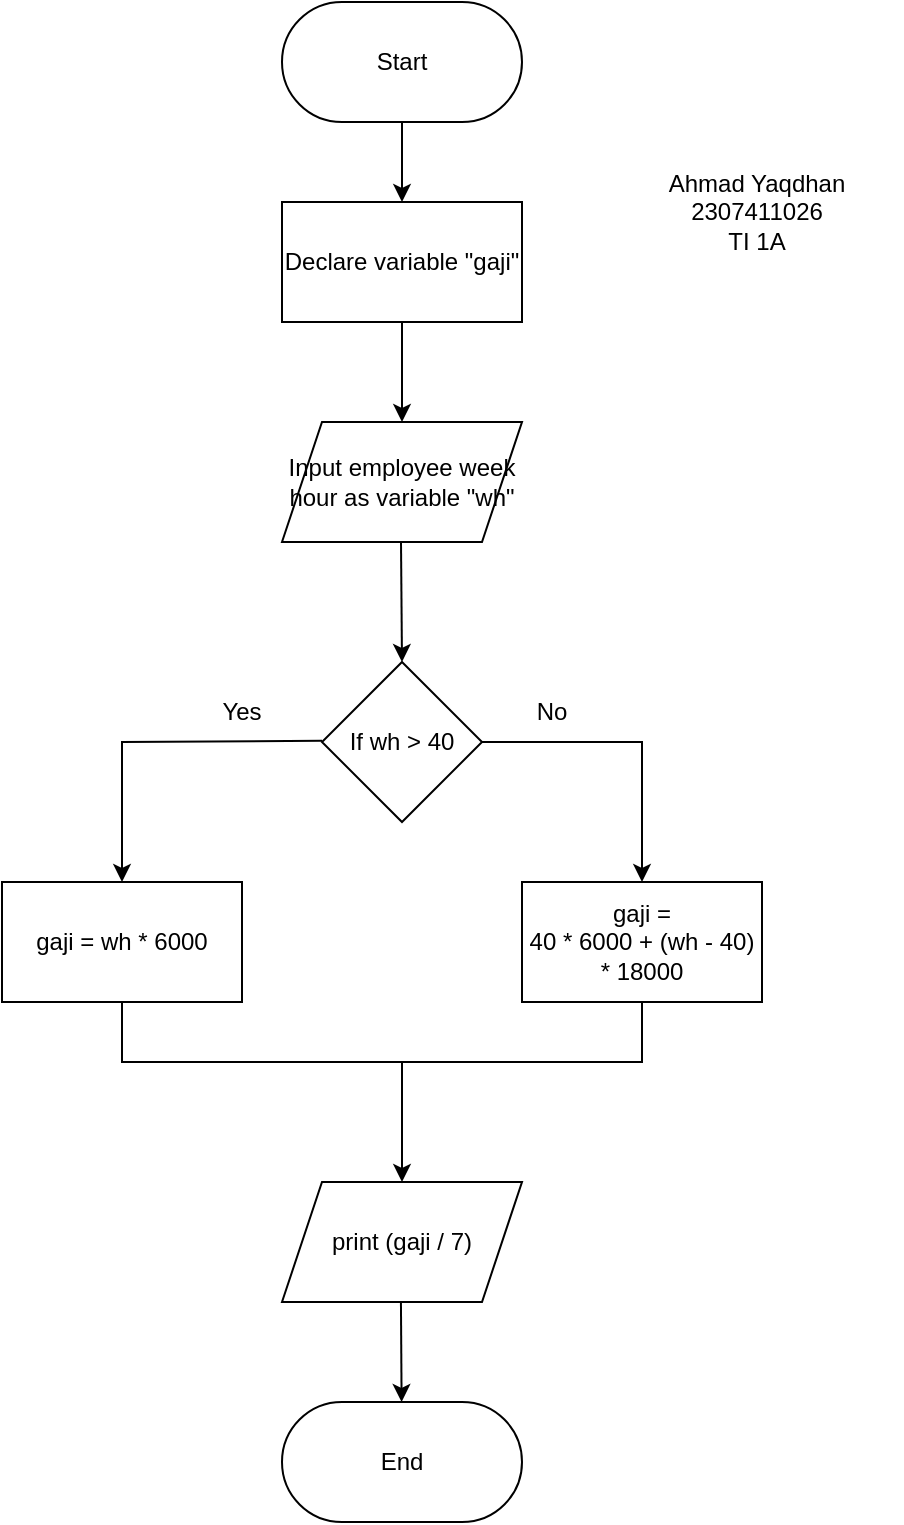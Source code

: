 <mxfile version="22.1.0" type="github">
  <diagram name="Page-1" id="bmRft0mrOb9mYa42iPWk">
    <mxGraphModel dx="1658" dy="993" grid="1" gridSize="10" guides="1" tooltips="1" connect="1" arrows="1" fold="1" page="1" pageScale="1" pageWidth="850" pageHeight="1100" math="0" shadow="0">
      <root>
        <mxCell id="0" />
        <mxCell id="1" parent="0" />
        <mxCell id="wZNA2XbuI0h5sLvJPYpa-1" value="Start" style="rounded=1;whiteSpace=wrap;html=1;arcSize=50;" vertex="1" parent="1">
          <mxGeometry x="320" y="70" width="120" height="60" as="geometry" />
        </mxCell>
        <mxCell id="wZNA2XbuI0h5sLvJPYpa-3" value="Input employee week hour as variable &quot;wh&quot;" style="shape=parallelogram;perimeter=parallelogramPerimeter;whiteSpace=wrap;html=1;fixedSize=1;" vertex="1" parent="1">
          <mxGeometry x="320" y="280" width="120" height="60" as="geometry" />
        </mxCell>
        <mxCell id="wZNA2XbuI0h5sLvJPYpa-4" value="If wh &amp;gt; 40" style="rhombus;whiteSpace=wrap;html=1;" vertex="1" parent="1">
          <mxGeometry x="340" y="400" width="80" height="80" as="geometry" />
        </mxCell>
        <mxCell id="wZNA2XbuI0h5sLvJPYpa-5" value="" style="endArrow=classic;html=1;rounded=0;entryX=0.5;entryY=0;entryDx=0;entryDy=0;" edge="1" parent="1" target="wZNA2XbuI0h5sLvJPYpa-4">
          <mxGeometry width="50" height="50" relative="1" as="geometry">
            <mxPoint x="379.5" y="340" as="sourcePoint" />
            <mxPoint x="379.5" y="410" as="targetPoint" />
          </mxGeometry>
        </mxCell>
        <mxCell id="wZNA2XbuI0h5sLvJPYpa-6" value="Declare variable &quot;gaji&quot;" style="rounded=0;whiteSpace=wrap;html=1;" vertex="1" parent="1">
          <mxGeometry x="320" y="170" width="120" height="60" as="geometry" />
        </mxCell>
        <mxCell id="wZNA2XbuI0h5sLvJPYpa-7" value="" style="endArrow=classic;html=1;rounded=0;" edge="1" parent="1" target="wZNA2XbuI0h5sLvJPYpa-6">
          <mxGeometry width="50" height="50" relative="1" as="geometry">
            <mxPoint x="380" y="130" as="sourcePoint" />
            <mxPoint x="430" y="80" as="targetPoint" />
          </mxGeometry>
        </mxCell>
        <mxCell id="wZNA2XbuI0h5sLvJPYpa-8" value="" style="endArrow=classic;html=1;rounded=0;exitX=0.5;exitY=1;exitDx=0;exitDy=0;entryX=0.5;entryY=0;entryDx=0;entryDy=0;" edge="1" parent="1" source="wZNA2XbuI0h5sLvJPYpa-6" target="wZNA2XbuI0h5sLvJPYpa-3">
          <mxGeometry width="50" height="50" relative="1" as="geometry">
            <mxPoint x="370" y="280" as="sourcePoint" />
            <mxPoint x="420" y="260" as="targetPoint" />
          </mxGeometry>
        </mxCell>
        <mxCell id="wZNA2XbuI0h5sLvJPYpa-9" value="" style="endArrow=classic;html=1;rounded=0;" edge="1" parent="1" target="wZNA2XbuI0h5sLvJPYpa-10">
          <mxGeometry width="50" height="50" relative="1" as="geometry">
            <mxPoint x="340" y="439.38" as="sourcePoint" />
            <mxPoint x="280" y="439.38" as="targetPoint" />
            <Array as="points">
              <mxPoint x="240" y="440" />
            </Array>
          </mxGeometry>
        </mxCell>
        <mxCell id="wZNA2XbuI0h5sLvJPYpa-10" value="gaji = wh * 6000" style="rounded=0;whiteSpace=wrap;html=1;" vertex="1" parent="1">
          <mxGeometry x="180" y="510" width="120" height="60" as="geometry" />
        </mxCell>
        <mxCell id="wZNA2XbuI0h5sLvJPYpa-11" value="Yes" style="text;html=1;strokeColor=none;fillColor=none;align=center;verticalAlign=middle;whiteSpace=wrap;rounded=0;" vertex="1" parent="1">
          <mxGeometry x="270" y="410" width="60" height="30" as="geometry" />
        </mxCell>
        <mxCell id="wZNA2XbuI0h5sLvJPYpa-12" value="" style="endArrow=classic;html=1;rounded=0;entryX=0.5;entryY=0;entryDx=0;entryDy=0;" edge="1" parent="1" target="wZNA2XbuI0h5sLvJPYpa-13">
          <mxGeometry width="50" height="50" relative="1" as="geometry">
            <mxPoint x="420" y="440" as="sourcePoint" />
            <mxPoint x="500" y="440" as="targetPoint" />
            <Array as="points">
              <mxPoint x="500" y="440" />
            </Array>
          </mxGeometry>
        </mxCell>
        <mxCell id="wZNA2XbuI0h5sLvJPYpa-13" value="gaji =&lt;br&gt;40 * 6000 + (wh - 40) * 18000" style="rounded=0;whiteSpace=wrap;html=1;" vertex="1" parent="1">
          <mxGeometry x="440" y="510" width="120" height="60" as="geometry" />
        </mxCell>
        <mxCell id="wZNA2XbuI0h5sLvJPYpa-14" value="No" style="text;html=1;strokeColor=none;fillColor=none;align=center;verticalAlign=middle;whiteSpace=wrap;rounded=0;" vertex="1" parent="1">
          <mxGeometry x="425" y="410" width="60" height="30" as="geometry" />
        </mxCell>
        <mxCell id="wZNA2XbuI0h5sLvJPYpa-15" value="" style="endArrow=classic;html=1;rounded=0;entryX=0.5;entryY=0;entryDx=0;entryDy=0;" edge="1" parent="1" target="wZNA2XbuI0h5sLvJPYpa-16">
          <mxGeometry width="50" height="50" relative="1" as="geometry">
            <mxPoint x="240" y="570" as="sourcePoint" />
            <mxPoint x="330" y="620" as="targetPoint" />
            <Array as="points">
              <mxPoint x="240" y="600" />
              <mxPoint x="380" y="600" />
            </Array>
          </mxGeometry>
        </mxCell>
        <mxCell id="wZNA2XbuI0h5sLvJPYpa-16" value="print (gaji / 7)" style="shape=parallelogram;perimeter=parallelogramPerimeter;whiteSpace=wrap;html=1;fixedSize=1;" vertex="1" parent="1">
          <mxGeometry x="320" y="660" width="120" height="60" as="geometry" />
        </mxCell>
        <mxCell id="wZNA2XbuI0h5sLvJPYpa-17" value="" style="endArrow=none;html=1;rounded=0;" edge="1" parent="1">
          <mxGeometry width="50" height="50" relative="1" as="geometry">
            <mxPoint x="380" y="600" as="sourcePoint" />
            <mxPoint x="500" y="570" as="targetPoint" />
            <Array as="points">
              <mxPoint x="500" y="600" />
            </Array>
          </mxGeometry>
        </mxCell>
        <mxCell id="wZNA2XbuI0h5sLvJPYpa-18" value="Ahmad Yaqdhan&lt;br&gt;2307411026&lt;br&gt;TI 1A" style="text;html=1;strokeColor=none;fillColor=none;align=center;verticalAlign=middle;whiteSpace=wrap;rounded=0;" vertex="1" parent="1">
          <mxGeometry x="485" y="160" width="145" height="30" as="geometry" />
        </mxCell>
        <mxCell id="wZNA2XbuI0h5sLvJPYpa-19" value="" style="endArrow=classic;html=1;rounded=0;" edge="1" parent="1" target="wZNA2XbuI0h5sLvJPYpa-20">
          <mxGeometry width="50" height="50" relative="1" as="geometry">
            <mxPoint x="379.47" y="720" as="sourcePoint" />
            <mxPoint x="379" y="780" as="targetPoint" />
          </mxGeometry>
        </mxCell>
        <mxCell id="wZNA2XbuI0h5sLvJPYpa-20" value="End" style="rounded=1;whiteSpace=wrap;html=1;arcSize=50;" vertex="1" parent="1">
          <mxGeometry x="320" y="770" width="120" height="60" as="geometry" />
        </mxCell>
      </root>
    </mxGraphModel>
  </diagram>
</mxfile>
